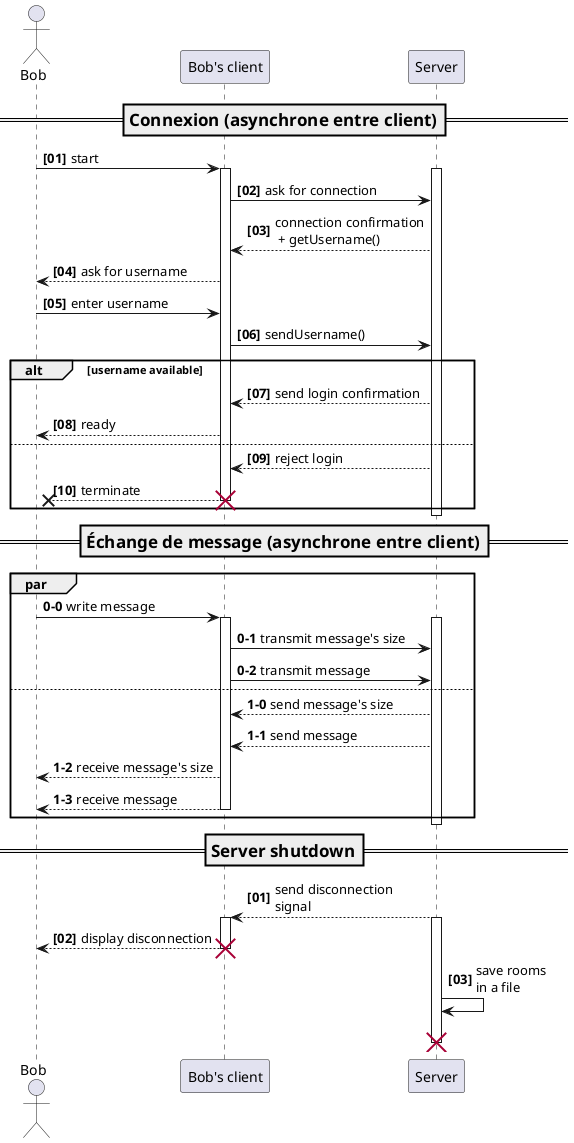 @startuml sequence

skinparam responseMessageBelowArrow true

actor Bob 
participant "Bob's client" as Client
participant Server

===Connexion (asynchrone entre client)==
autonumber "<b>[00]"
Bob -> Client++: start
activate Server
Client -> Server: ask for connection
Server --> Client: connection confirmation\n + getUsername()
Client --> Bob: ask for username
Bob -> Client: enter username
Client -> Server: sendUsername()
alt username available
Server --> Client: send login confirmation
Client --> Bob: ready
else
Server --> Client: reject login
Client --x Bob: terminate
destroy Client
end
deactivate Server

===Échange de message (asynchrone entre client)==

activate Server
par
autonumber 0-0
Bob -> Client++ : write message
activate Server
Client -> Server: transmit message's size
Client -> Server: transmit message
else
autonumber 1-0
Server --> Client: send message's size
Server --> Client: send message
Client --> Bob: receive message's size
Client --> Bob--: receive message
end
deactivate Server
===Server shutdown==
autonumber "<b>[00]"
Server --> Client: send disconnection\nsignal
activate Server
activate Client
Client --> Bob: display disconnection
destroy Client
Server -> Server: save rooms\nin a file
Server -[hidden]-> Client
destroy Server
@enduml

@startuml commands
skinparam responseMessageBelowArrow true

actor Bob 
participant "Bob's client" as Client
participant Server
===Commandes==
==/mp <username>==
Bob -> Client++: write message to\n <username>
activate Server
Client -> Server: transmit message
Server -> Server: dispatch
alt <username> exists
Server -> Client: confirmation
Client -> Bob: print written\nmessage
else
Server -> Client: error
Client -> Bob--: "this client doesn't\nexist"
end
deactivate Server
==/help==
Bob -> Client++: write "/help"
activate Server
Client -> Server: transmit message
Server -> Server: dispatch
Server -> Client: return the list\nof commands
Client -> Bob--: print the list\nof commands
deactivate Server
==/DC or ^C==
Bob -> Client++: write "/DC"
activate Server
Client -> Server: transmit message
Server -> Server: catch\nrequest
Server --> Client: deconnect client
Client --> Bob--: confirm deconnection
destroy Client
deactivate Server
@enduml

@startuml rooms
actor Bob
participant "Bob's client" as Client
participant "Server" as Server
==/creer==
Bob -> Client++: write "/creer"
activate Server
Client --> Bob: ask for room name
Bob -> Client: enter name
Client --> Bob: ask for room description
Bob -> Client: enter description
Client -> Server: send information
Server -> Server: add the client\nto the newly\ncreated room
Client -[hidden]-> Bob
deactivate Client
deactivate Server
==/quitter==
Bob -> Client++: write "/quitter"
activate Server
Client -> Server: transmit
Server -> Server: remove Bob\nfrom the room
Client -[hidden]-> Bob--
deactivate Server
==/connect==
Bob -> Client++: write "/connect"
activate Server
Client -> Bob: ask for the id of the room
Bob -> Client: choose
Client -> Server: ask for change
alt room exists
Server -> Server: connect bob to\nthe requested room
else
Server --> Client: return an error
Client --> Bob--: display the error
end
deactivate Server
==/delete==
Bob -> Client++: write "/delete"
activate Server
Client -> Bob: ask for the id of the room
Bob -> Client: choose
Client -> Server: ask for deletion
alt room exists
Server -> Server: delete the room
else
Server --> Client: return an error
Client --> Bob--: display the error
end
deactivate Server
@enduml

@startuml fileManagement
actor Bob
participant "Bob's client" as Client
participant "Bob's client subprocess" as Client2
participant "Server subprocess" as Server
===File management==
==File sending==
Bob -> Client++: write '/send'
activate Server
Client -> Client2++: create subprocess
Client2 --> Bob: print the list\nof available\nfiles
Bob -> Client2: choose file
Client2 -> Server: send '/send'
Client2 -> Server: send filename
loop
alt content not null
Client2 -> Server: send content
Server -> Server: write content
else
break
Client2 -> Server: send '/end'
end
end
end
destroy Client2
deactivate Client
deactivate Client2
deactivate Server
==File receving==
Bob -> Client++: write '/ls'
activate Server
Client -> Client2++: create subprocess
Client2 -> Server: ask for files
Server --> Client2: return available files
Client2 --> Bob: print the list\nof available\nfiles
Bob -> Client: write '/recv'
Bob -> Client2: choose file
Client2 -> Server: send '/recv'
Client2 -> Server: send filename
loop
alt content not null
Client2 <- Server: send content
Client2 -> Client2: write content
else
break
Client2 <- Server: send '/end'
end
end
end
destroy Client2
@enduml
